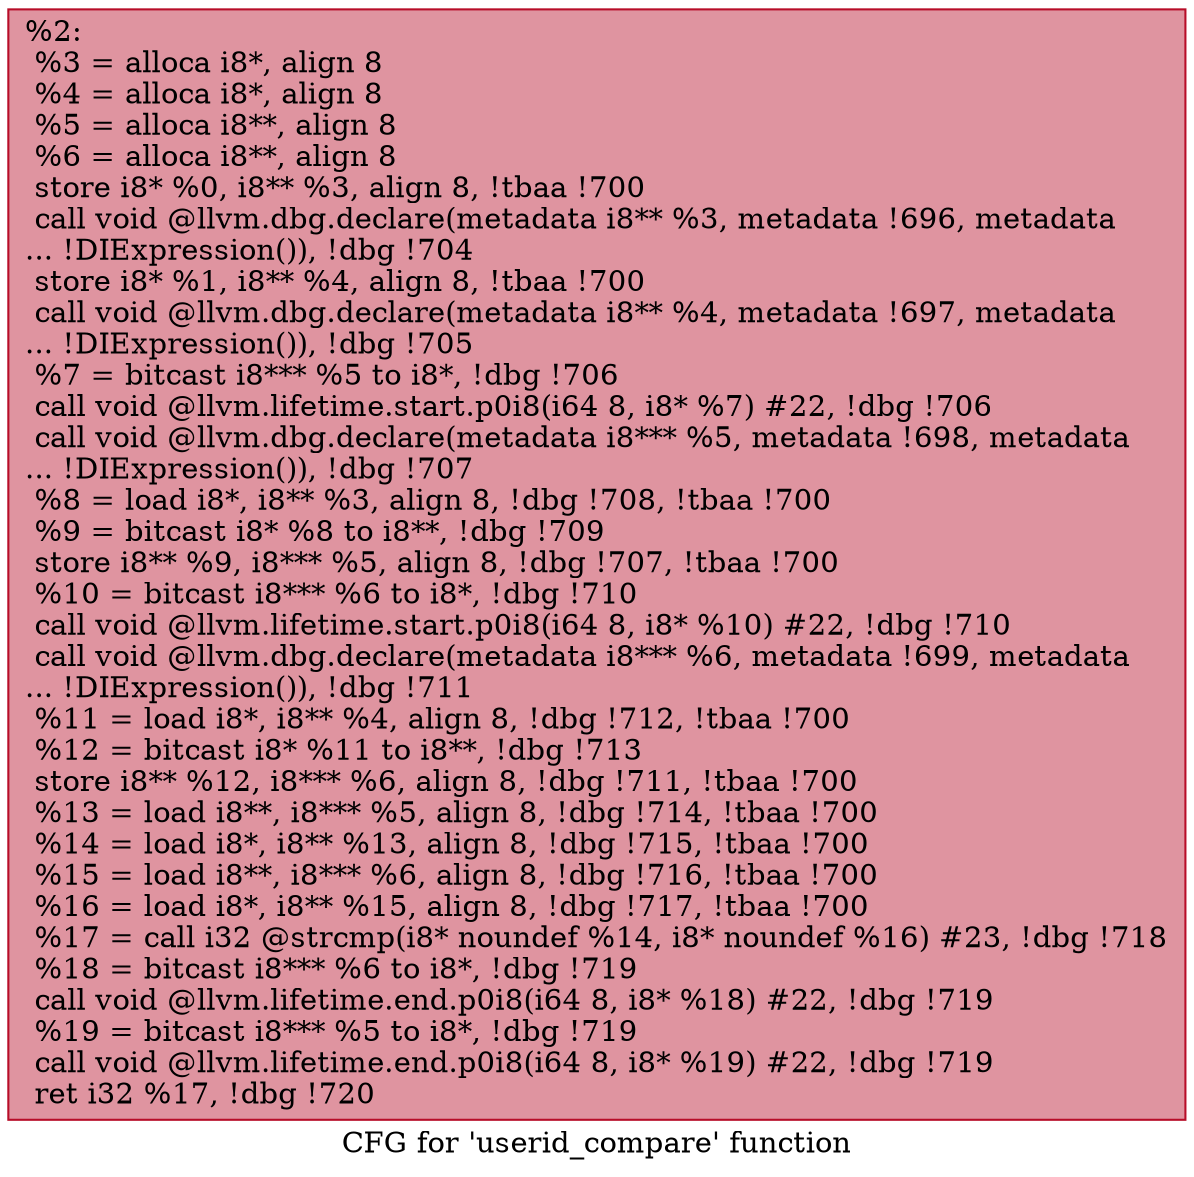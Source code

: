digraph "CFG for 'userid_compare' function" {
	label="CFG for 'userid_compare' function";

	Node0x1c82030 [shape=record,color="#b70d28ff", style=filled, fillcolor="#b70d2870",label="{%2:\l  %3 = alloca i8*, align 8\l  %4 = alloca i8*, align 8\l  %5 = alloca i8**, align 8\l  %6 = alloca i8**, align 8\l  store i8* %0, i8** %3, align 8, !tbaa !700\l  call void @llvm.dbg.declare(metadata i8** %3, metadata !696, metadata\l... !DIExpression()), !dbg !704\l  store i8* %1, i8** %4, align 8, !tbaa !700\l  call void @llvm.dbg.declare(metadata i8** %4, metadata !697, metadata\l... !DIExpression()), !dbg !705\l  %7 = bitcast i8*** %5 to i8*, !dbg !706\l  call void @llvm.lifetime.start.p0i8(i64 8, i8* %7) #22, !dbg !706\l  call void @llvm.dbg.declare(metadata i8*** %5, metadata !698, metadata\l... !DIExpression()), !dbg !707\l  %8 = load i8*, i8** %3, align 8, !dbg !708, !tbaa !700\l  %9 = bitcast i8* %8 to i8**, !dbg !709\l  store i8** %9, i8*** %5, align 8, !dbg !707, !tbaa !700\l  %10 = bitcast i8*** %6 to i8*, !dbg !710\l  call void @llvm.lifetime.start.p0i8(i64 8, i8* %10) #22, !dbg !710\l  call void @llvm.dbg.declare(metadata i8*** %6, metadata !699, metadata\l... !DIExpression()), !dbg !711\l  %11 = load i8*, i8** %4, align 8, !dbg !712, !tbaa !700\l  %12 = bitcast i8* %11 to i8**, !dbg !713\l  store i8** %12, i8*** %6, align 8, !dbg !711, !tbaa !700\l  %13 = load i8**, i8*** %5, align 8, !dbg !714, !tbaa !700\l  %14 = load i8*, i8** %13, align 8, !dbg !715, !tbaa !700\l  %15 = load i8**, i8*** %6, align 8, !dbg !716, !tbaa !700\l  %16 = load i8*, i8** %15, align 8, !dbg !717, !tbaa !700\l  %17 = call i32 @strcmp(i8* noundef %14, i8* noundef %16) #23, !dbg !718\l  %18 = bitcast i8*** %6 to i8*, !dbg !719\l  call void @llvm.lifetime.end.p0i8(i64 8, i8* %18) #22, !dbg !719\l  %19 = bitcast i8*** %5 to i8*, !dbg !719\l  call void @llvm.lifetime.end.p0i8(i64 8, i8* %19) #22, !dbg !719\l  ret i32 %17, !dbg !720\l}"];
}
